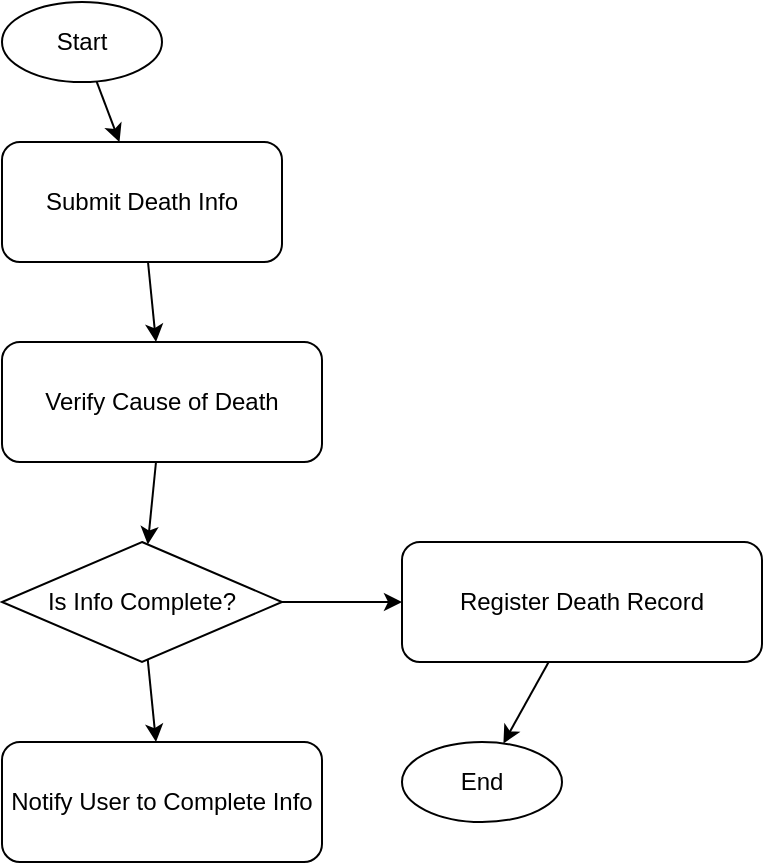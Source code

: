<mxfile version="24.8.8">
  <diagram id="C5RBs43oDa-KdzZeNtuy" name="Register Death">
    <mxGraphModel dx="1290" dy="569" grid="1" gridSize="10" guides="1" tooltips="1" connect="1" arrows="1" fold="1" page="1" pageScale="1" pageWidth="827" pageHeight="1169" math="0" shadow="0">
      <root>
        <!-- Root Cells -->
        <mxCell id="0" />
        <mxCell id="1" parent="0" />
        
        <!-- Nodes -->
        <mxCell id="2" value="Start" style="ellipse;whiteSpace=wrap;html=1;aspect=fixed;" vertex="1" parent="1">
          <mxGeometry x="100" y="50" width="80" height="40" as="geometry" />
        </mxCell>
        <mxCell id="3" value="Submit Death Info" style="rounded=1;whiteSpace=wrap;html=1;" vertex="1" parent="1">
          <mxGeometry x="100" y="120" width="140" height="60" as="geometry" />
        </mxCell>
        <mxCell id="4" value="Verify Cause of Death" style="rounded=1;whiteSpace=wrap;html=1;" vertex="1" parent="1">
          <mxGeometry x="100" y="220" width="160" height="60" as="geometry" />
        </mxCell>
        <mxCell id="5" value="Is Info Complete?" style="rhombus;whiteSpace=wrap;html=1;" vertex="1" parent="1">
          <mxGeometry x="100" y="320" width="140" height="60" as="geometry" />
        </mxCell>
        <mxCell id="6" value="Register Death Record" style="rounded=1;whiteSpace=wrap;html=1;" vertex="1" parent="1">
          <mxGeometry x="300" y="320" width="180" height="60" as="geometry" />
        </mxCell>
        <mxCell id="7" value="Notify User to Complete Info" style="rounded=1;whiteSpace=wrap;html=1;" vertex="1" parent="1">
          <mxGeometry x="100" y="420" width="160" height="60" as="geometry" />
        </mxCell>
        <mxCell id="8" value="End" style="ellipse;whiteSpace=wrap;html=1;aspect=fixed;" vertex="1" parent="1">
          <mxGeometry x="300" y="420" width="80" height="40" as="geometry" />
        </mxCell>
        
        <!-- Edges -->
        <mxCell id="9" edge="1" source="2" target="3" parent="1">
          <mxGeometry relative="1" as="geometry" />
        </mxCell>
        <mxCell id="10" edge="1" source="3" target="4" parent="1">
          <mxGeometry relative="1" as="geometry" />
        </mxCell>
        <mxCell id="11" edge="1" source="4" target="5" parent="1">
          <mxGeometry relative="1" as="geometry" />
        </mxCell>
        <mxCell id="12" edge="1" source="5" target="6" parent="1">
          <mxGeometry relative="1" as="geometry" />
        </mxCell>
        <mxCell id="13" edge="1" source="5" target="7" parent="1">
          <mxGeometry relative="1" as="geometry" />
        </mxCell>
        <mxCell id="14" edge="1" source="6" target="8" parent="1">
          <mxGeometry relative="1" as="geometry" />
        </mxCell>
      </root>
    </mxGraphModel>
  </diagram>
</mxfile>
